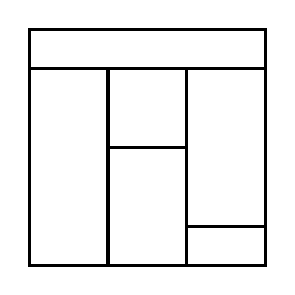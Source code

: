 \begin{tikzpicture}[very thick, scale=.5]
    \draw (0,5) rectangle (6,6);
    \draw (0,0) rectangle (2,5);
    \draw (2,3) rectangle (4,5);
    \draw (2,0) rectangle (4,3);
    \draw (4,1) rectangle (6,5);
    \draw (4,0) rectangle (6,1);
\end{tikzpicture}
